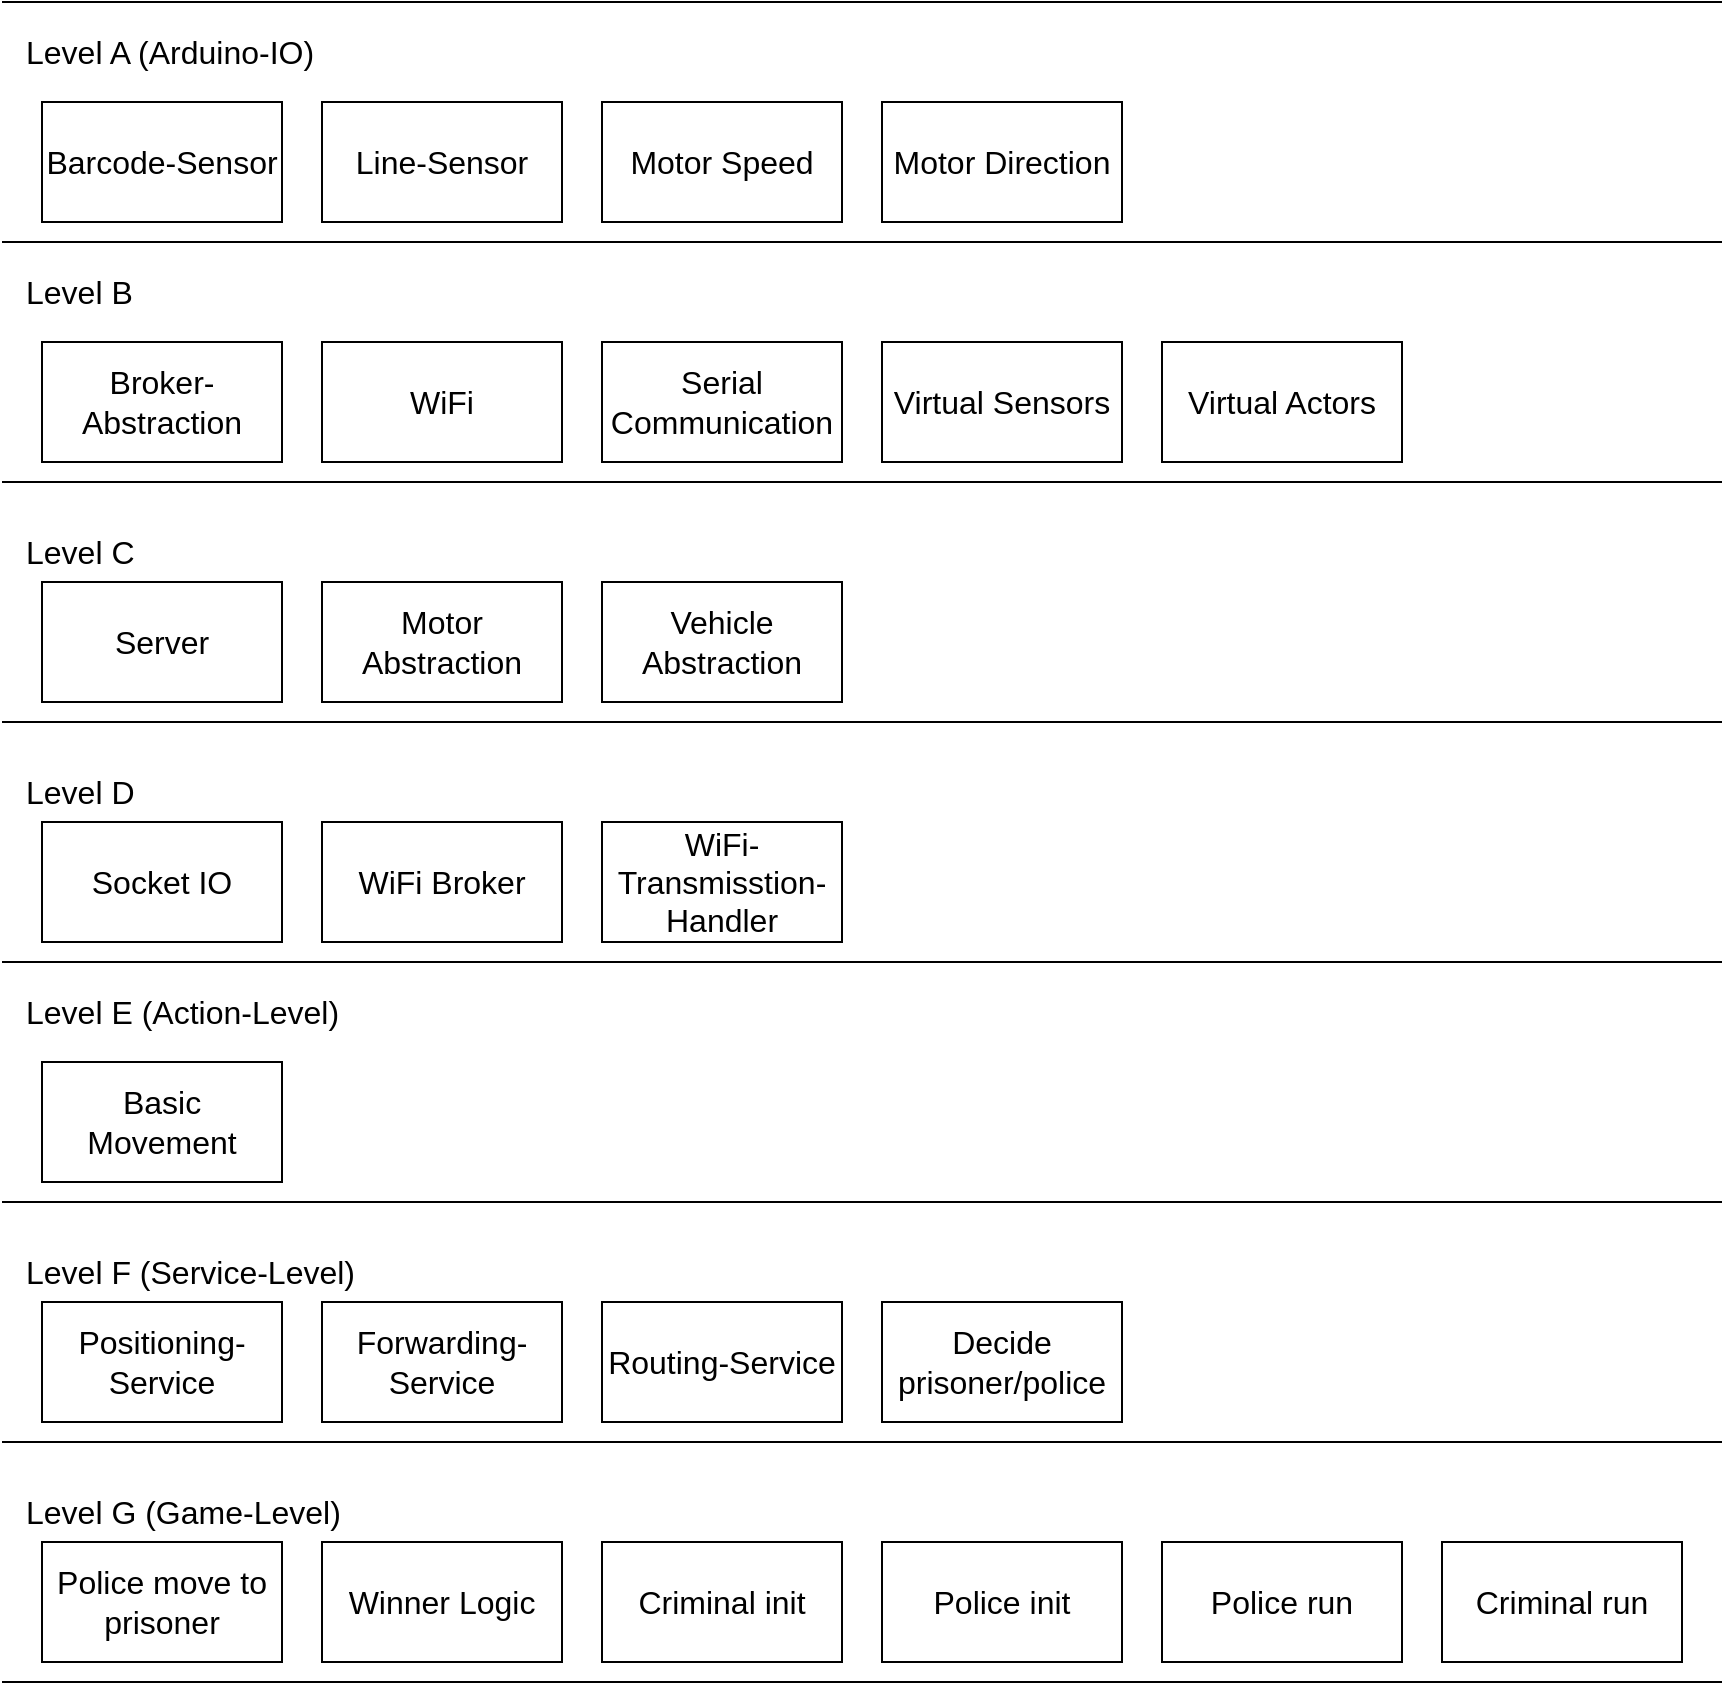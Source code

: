 <mxfile>
    <diagram id="bhCAzqcCvemB1UUbxbCy" name="Page-1">
        <mxGraphModel dx="1138" dy="806" grid="1" gridSize="10" guides="1" tooltips="1" connect="1" arrows="1" fold="1" page="1" pageScale="1" pageWidth="827" pageHeight="1169" math="0" shadow="0">
            <root>
                <mxCell id="0"/>
                <mxCell id="1" parent="0"/>
                <mxCell id="2" value="" style="endArrow=none;html=1;" edge="1" parent="1">
                    <mxGeometry width="50" height="50" relative="1" as="geometry">
                        <mxPoint y="140" as="sourcePoint"/>
                        <mxPoint x="860" y="140" as="targetPoint"/>
                    </mxGeometry>
                </mxCell>
                <mxCell id="3" value="" style="endArrow=none;html=1;" edge="1" parent="1">
                    <mxGeometry width="50" height="50" relative="1" as="geometry">
                        <mxPoint y="260" as="sourcePoint"/>
                        <mxPoint x="860" y="260" as="targetPoint"/>
                    </mxGeometry>
                </mxCell>
                <mxCell id="4" value="" style="endArrow=none;html=1;" edge="1" parent="1">
                    <mxGeometry width="50" height="50" relative="1" as="geometry">
                        <mxPoint y="380" as="sourcePoint"/>
                        <mxPoint x="860" y="380" as="targetPoint"/>
                    </mxGeometry>
                </mxCell>
                <mxCell id="5" value="" style="endArrow=none;html=1;" edge="1" parent="1">
                    <mxGeometry width="50" height="50" relative="1" as="geometry">
                        <mxPoint y="500" as="sourcePoint"/>
                        <mxPoint x="860" y="500" as="targetPoint"/>
                    </mxGeometry>
                </mxCell>
                <mxCell id="7" value="&lt;span style=&quot;color: rgb(0, 0, 0); font-size: medium; font-style: normal; font-weight: 400; letter-spacing: normal; text-indent: 0px; text-transform: none; word-spacing: 0px; text-decoration: none; display: inline; float: none;&quot;&gt;Level A (Arduino-IO)&lt;/span&gt;" style="text;html=1;strokeColor=none;fillColor=none;align=left;verticalAlign=middle;whiteSpace=wrap;rounded=0;" vertex="1" parent="1">
                    <mxGeometry x="10" y="150" width="200" height="30" as="geometry"/>
                </mxCell>
                <mxCell id="8" value="&lt;span style=&quot;color: rgb(0, 0, 0); font-size: medium; font-style: normal; font-weight: 400; letter-spacing: normal; text-indent: 0px; text-transform: none; word-spacing: 0px; text-decoration: none; display: inline; float: none;&quot;&gt;Level B&lt;/span&gt;" style="text;html=1;strokeColor=none;fillColor=none;align=left;verticalAlign=middle;whiteSpace=wrap;rounded=0;" vertex="1" parent="1">
                    <mxGeometry x="10" y="270" width="200" height="30" as="geometry"/>
                </mxCell>
                <mxCell id="9" value="&lt;span style=&quot;color: rgb(0, 0, 0); font-size: medium; font-style: normal; font-weight: 400; letter-spacing: normal; text-indent: 0px; text-transform: none; word-spacing: 0px; text-decoration: none; display: inline; float: none;&quot;&gt;Level D&lt;/span&gt;" style="text;html=1;strokeColor=none;fillColor=none;align=left;verticalAlign=middle;whiteSpace=wrap;rounded=0;" vertex="1" parent="1">
                    <mxGeometry x="10" y="520" width="200" height="30" as="geometry"/>
                </mxCell>
                <mxCell id="10" value="&lt;span style=&quot;color: rgb(0, 0, 0); font-size: medium; font-style: normal; font-weight: 400; letter-spacing: normal; text-indent: 0px; text-transform: none; word-spacing: 0px; text-decoration: none; display: inline; float: none;&quot;&gt;Level C&lt;/span&gt;" style="text;html=1;strokeColor=none;fillColor=none;align=left;verticalAlign=middle;whiteSpace=wrap;rounded=0;" vertex="1" parent="1">
                    <mxGeometry x="10" y="400" width="200" height="30" as="geometry"/>
                </mxCell>
                <mxCell id="11" value="" style="endArrow=none;html=1;" edge="1" parent="1">
                    <mxGeometry width="50" height="50" relative="1" as="geometry">
                        <mxPoint y="620" as="sourcePoint"/>
                        <mxPoint x="860" y="620" as="targetPoint"/>
                    </mxGeometry>
                </mxCell>
                <mxCell id="12" value="" style="endArrow=none;html=1;" edge="1" parent="1">
                    <mxGeometry width="50" height="50" relative="1" as="geometry">
                        <mxPoint y="740" as="sourcePoint"/>
                        <mxPoint x="860" y="740" as="targetPoint"/>
                    </mxGeometry>
                </mxCell>
                <mxCell id="13" value="" style="endArrow=none;html=1;" edge="1" parent="1">
                    <mxGeometry width="50" height="50" relative="1" as="geometry">
                        <mxPoint y="860" as="sourcePoint"/>
                        <mxPoint x="860" y="860" as="targetPoint"/>
                    </mxGeometry>
                </mxCell>
                <mxCell id="14" value="&lt;span style=&quot;color: rgb(0, 0, 0); font-size: medium; font-style: normal; font-weight: 400; letter-spacing: normal; text-indent: 0px; text-transform: none; word-spacing: 0px; text-decoration: none; display: inline; float: none;&quot;&gt;Level E (Action-Level)&lt;/span&gt;" style="text;html=1;strokeColor=none;fillColor=none;align=left;verticalAlign=middle;whiteSpace=wrap;rounded=0;" vertex="1" parent="1">
                    <mxGeometry x="10" y="630" width="200" height="30" as="geometry"/>
                </mxCell>
                <mxCell id="15" value="&lt;span style=&quot;color: rgb(0, 0, 0); font-size: medium; font-style: normal; font-weight: 400; letter-spacing: normal; text-indent: 0px; text-transform: none; word-spacing: 0px; text-decoration: none; display: inline; float: none;&quot;&gt;Level G (Game-Level)&lt;/span&gt;" style="text;html=1;strokeColor=none;fillColor=none;align=left;verticalAlign=middle;whiteSpace=wrap;rounded=0;" vertex="1" parent="1">
                    <mxGeometry x="10" y="880" width="200" height="30" as="geometry"/>
                </mxCell>
                <mxCell id="16" value="&lt;span style=&quot;color: rgb(0, 0, 0); font-size: medium; font-style: normal; font-weight: 400; letter-spacing: normal; text-indent: 0px; text-transform: none; word-spacing: 0px; text-decoration: none; display: inline; float: none;&quot;&gt;Level F (Service-Level)&lt;/span&gt;" style="text;html=1;strokeColor=none;fillColor=none;align=left;verticalAlign=middle;whiteSpace=wrap;rounded=0;" vertex="1" parent="1">
                    <mxGeometry x="10" y="760" width="200" height="30" as="geometry"/>
                </mxCell>
                <mxCell id="18" value="" style="endArrow=none;html=1;" edge="1" parent="1">
                    <mxGeometry width="50" height="50" relative="1" as="geometry">
                        <mxPoint y="980" as="sourcePoint"/>
                        <mxPoint x="860" y="980" as="targetPoint"/>
                    </mxGeometry>
                </mxCell>
                <mxCell id="19" value="&lt;span style=&quot;color: rgb(0, 0, 0); font-size: medium; font-style: normal; font-weight: 400; letter-spacing: normal; text-indent: 0px; text-transform: none; word-spacing: 0px; text-decoration: none; display: inline; float: none;&quot;&gt;Barcode-Sensor&lt;/span&gt;" style="rounded=0;whiteSpace=wrap;html=1;" vertex="1" parent="1">
                    <mxGeometry x="20" y="190" width="120" height="60" as="geometry"/>
                </mxCell>
                <mxCell id="20" value="&lt;span style=&quot;color: rgb(0, 0, 0); font-size: medium; font-style: normal; font-weight: 400; letter-spacing: normal; text-indent: 0px; text-transform: none; word-spacing: 0px; text-decoration: none; display: inline; float: none;&quot;&gt;Line-Sensor&lt;/span&gt;" style="rounded=0;whiteSpace=wrap;html=1;" vertex="1" parent="1">
                    <mxGeometry x="160" y="190" width="120" height="60" as="geometry"/>
                </mxCell>
                <mxCell id="21" value="&lt;span style=&quot;color: rgb(0, 0, 0); font-size: medium; font-style: normal; font-weight: 400; letter-spacing: normal; text-indent: 0px; text-transform: none; word-spacing: 0px; text-decoration: none; display: inline; float: none;&quot;&gt;Motor Speed&lt;/span&gt;" style="rounded=0;whiteSpace=wrap;html=1;" vertex="1" parent="1">
                    <mxGeometry x="300" y="190" width="120" height="60" as="geometry"/>
                </mxCell>
                <mxCell id="22" value="&lt;span style=&quot;color: rgb(0, 0, 0); font-size: medium; font-style: normal; font-weight: 400; letter-spacing: normal; text-indent: 0px; text-transform: none; word-spacing: 0px; text-decoration: none; display: inline; float: none;&quot;&gt;Motor Direction&lt;/span&gt;" style="rounded=0;whiteSpace=wrap;html=1;" vertex="1" parent="1">
                    <mxGeometry x="440" y="190" width="120" height="60" as="geometry"/>
                </mxCell>
                <mxCell id="23" value="&lt;span style=&quot;color: rgb(0 , 0 , 0) ; font-size: medium ; font-style: normal ; font-weight: 400 ; letter-spacing: normal ; text-indent: 0px ; text-transform: none ; word-spacing: 0px ; text-decoration: none ; display: inline ; float: none&quot;&gt;Broker-Abstraction&lt;/span&gt;" style="rounded=0;whiteSpace=wrap;html=1;" vertex="1" parent="1">
                    <mxGeometry x="20" y="310" width="120" height="60" as="geometry"/>
                </mxCell>
                <mxCell id="24" value="&lt;span style=&quot;color: rgb(0, 0, 0); font-size: medium; font-style: normal; font-weight: 400; letter-spacing: normal; text-indent: 0px; text-transform: none; word-spacing: 0px; text-decoration: none; display: inline; float: none;&quot;&gt;WiFi&lt;/span&gt;" style="rounded=0;whiteSpace=wrap;html=1;" vertex="1" parent="1">
                    <mxGeometry x="160" y="310" width="120" height="60" as="geometry"/>
                </mxCell>
                <mxCell id="25" value="&lt;span style=&quot;color: rgb(0, 0, 0); font-size: medium; font-style: normal; font-weight: 400; letter-spacing: normal; text-indent: 0px; text-transform: none; word-spacing: 0px; text-decoration: none; display: inline; float: none;&quot;&gt;Serial Communication&lt;/span&gt;" style="rounded=0;whiteSpace=wrap;html=1;" vertex="1" parent="1">
                    <mxGeometry x="300" y="310" width="120" height="60" as="geometry"/>
                </mxCell>
                <mxCell id="26" value="&lt;span style=&quot;color: rgb(0, 0, 0); font-size: medium; font-style: normal; font-weight: 400; letter-spacing: normal; text-indent: 0px; text-transform: none; word-spacing: 0px; text-decoration: none; display: inline; float: none;&quot;&gt;Virtual Sensors&lt;/span&gt;" style="rounded=0;whiteSpace=wrap;html=1;" vertex="1" parent="1">
                    <mxGeometry x="440" y="310" width="120" height="60" as="geometry"/>
                </mxCell>
                <mxCell id="28" value="&lt;span style=&quot;color: rgb(0, 0, 0); font-size: medium; font-style: normal; font-weight: 400; letter-spacing: normal; text-indent: 0px; text-transform: none; word-spacing: 0px; text-decoration: none; display: inline; float: none;&quot;&gt;Virtual Actors&lt;/span&gt;" style="rounded=0;whiteSpace=wrap;html=1;" vertex="1" parent="1">
                    <mxGeometry x="580" y="310" width="120" height="60" as="geometry"/>
                </mxCell>
                <mxCell id="29" value="&lt;span style=&quot;color: rgb(0, 0, 0); font-size: medium; font-style: normal; font-weight: 400; letter-spacing: normal; text-indent: 0px; text-transform: none; word-spacing: 0px; text-decoration: none; display: inline; float: none;&quot;&gt;Server&lt;/span&gt;" style="rounded=0;whiteSpace=wrap;html=1;" vertex="1" parent="1">
                    <mxGeometry x="20" y="430" width="120" height="60" as="geometry"/>
                </mxCell>
                <mxCell id="30" value="&lt;span style=&quot;color: rgb(0, 0, 0); font-size: medium; font-style: normal; font-weight: 400; letter-spacing: normal; text-indent: 0px; text-transform: none; word-spacing: 0px; text-decoration: none; display: inline; float: none;&quot;&gt;Motor Abstraction&lt;/span&gt;" style="rounded=0;whiteSpace=wrap;html=1;" vertex="1" parent="1">
                    <mxGeometry x="160" y="430" width="120" height="60" as="geometry"/>
                </mxCell>
                <mxCell id="31" value="&lt;span style=&quot;color: rgb(0, 0, 0); font-size: medium; font-style: normal; font-weight: 400; letter-spacing: normal; text-indent: 0px; text-transform: none; word-spacing: 0px; text-decoration: none; display: inline; float: none;&quot;&gt;Vehicle Abstraction&lt;/span&gt;" style="rounded=0;whiteSpace=wrap;html=1;" vertex="1" parent="1">
                    <mxGeometry x="300" y="430" width="120" height="60" as="geometry"/>
                </mxCell>
                <mxCell id="32" value="&lt;span style=&quot;color: rgb(0, 0, 0); font-size: medium; font-style: normal; font-weight: 400; letter-spacing: normal; text-indent: 0px; text-transform: none; word-spacing: 0px; text-decoration: none; display: inline; float: none;&quot;&gt;Socket IO&lt;/span&gt;" style="rounded=0;whiteSpace=wrap;html=1;" vertex="1" parent="1">
                    <mxGeometry x="20" y="550" width="120" height="60" as="geometry"/>
                </mxCell>
                <mxCell id="33" value="&lt;span style=&quot;color: rgb(0, 0, 0); font-size: medium; font-style: normal; font-weight: 400; letter-spacing: normal; text-indent: 0px; text-transform: none; word-spacing: 0px; text-decoration: none; display: inline; float: none;&quot;&gt;WiFi Broker&lt;/span&gt;" style="rounded=0;whiteSpace=wrap;html=1;" vertex="1" parent="1">
                    <mxGeometry x="160" y="550" width="120" height="60" as="geometry"/>
                </mxCell>
                <mxCell id="34" value="&lt;span style=&quot;color: rgb(0, 0, 0); font-size: medium; font-style: normal; font-weight: 400; letter-spacing: normal; text-indent: 0px; text-transform: none; word-spacing: 0px; text-decoration: none; display: inline; float: none;&quot;&gt;WiFi-Transmisstion-Handler&lt;/span&gt;" style="rounded=0;whiteSpace=wrap;html=1;" vertex="1" parent="1">
                    <mxGeometry x="300" y="550" width="120" height="60" as="geometry"/>
                </mxCell>
                <mxCell id="35" value="&lt;span style=&quot;color: rgb(0, 0, 0); font-size: medium; font-style: normal; font-weight: 400; letter-spacing: normal; text-indent: 0px; text-transform: none; word-spacing: 0px; text-decoration: none; display: inline; float: none;&quot;&gt;Basic Movement&lt;/span&gt;" style="rounded=0;whiteSpace=wrap;html=1;" vertex="1" parent="1">
                    <mxGeometry x="20" y="670" width="120" height="60" as="geometry"/>
                </mxCell>
                <mxCell id="36" value="&lt;span style=&quot;color: rgb(0, 0, 0); font-size: medium; font-style: normal; font-weight: 400; letter-spacing: normal; text-indent: 0px; text-transform: none; word-spacing: 0px; text-decoration: none; display: inline; float: none;&quot;&gt;Positioning-Service&lt;/span&gt;" style="rounded=0;whiteSpace=wrap;html=1;" vertex="1" parent="1">
                    <mxGeometry x="20" y="790" width="120" height="60" as="geometry"/>
                </mxCell>
                <mxCell id="37" value="&lt;span style=&quot;color: rgb(0, 0, 0); font-size: medium; font-style: normal; font-weight: 400; letter-spacing: normal; text-indent: 0px; text-transform: none; word-spacing: 0px; text-decoration: none; display: inline; float: none;&quot;&gt;Forwarding-Service&lt;/span&gt;" style="rounded=0;whiteSpace=wrap;html=1;" vertex="1" parent="1">
                    <mxGeometry x="160" y="790" width="120" height="60" as="geometry"/>
                </mxCell>
                <mxCell id="38" value="&lt;span style=&quot;color: rgb(0, 0, 0); font-size: medium; font-style: normal; font-weight: 400; letter-spacing: normal; text-indent: 0px; text-transform: none; word-spacing: 0px; text-decoration: none; display: inline; float: none;&quot;&gt;Routing-Service&lt;/span&gt;" style="rounded=0;whiteSpace=wrap;html=1;" vertex="1" parent="1">
                    <mxGeometry x="300" y="790" width="120" height="60" as="geometry"/>
                </mxCell>
                <mxCell id="39" value="&lt;span style=&quot;color: rgb(0, 0, 0); font-size: medium; font-style: normal; font-weight: 400; letter-spacing: normal; text-indent: 0px; text-transform: none; word-spacing: 0px; text-decoration: none; display: inline; float: none;&quot;&gt;Decide prisoner/police&lt;/span&gt;" style="rounded=0;whiteSpace=wrap;html=1;" vertex="1" parent="1">
                    <mxGeometry x="440" y="790" width="120" height="60" as="geometry"/>
                </mxCell>
                <mxCell id="40" value="&lt;span style=&quot;color: rgb(0, 0, 0); font-size: medium; font-style: normal; font-weight: 400; letter-spacing: normal; text-indent: 0px; text-transform: none; word-spacing: 0px; text-decoration: none; display: inline; float: none;&quot;&gt;Police move to prisoner&lt;/span&gt;" style="rounded=0;whiteSpace=wrap;html=1;" vertex="1" parent="1">
                    <mxGeometry x="20" y="910" width="120" height="60" as="geometry"/>
                </mxCell>
                <mxCell id="41" value="&lt;span style=&quot;color: rgb(0, 0, 0); font-size: medium; font-style: normal; font-weight: 400; letter-spacing: normal; text-indent: 0px; text-transform: none; word-spacing: 0px; text-decoration: none; display: inline; float: none;&quot;&gt;Winner Logic&lt;/span&gt;" style="rounded=0;whiteSpace=wrap;html=1;" vertex="1" parent="1">
                    <mxGeometry x="160" y="910" width="120" height="60" as="geometry"/>
                </mxCell>
                <mxCell id="42" value="&lt;span style=&quot;color: rgb(0, 0, 0); font-size: medium; font-style: normal; font-weight: 400; letter-spacing: normal; text-indent: 0px; text-transform: none; word-spacing: 0px; text-decoration: none; display: inline; float: none;&quot;&gt;Criminal init&lt;/span&gt;" style="rounded=0;whiteSpace=wrap;html=1;" vertex="1" parent="1">
                    <mxGeometry x="300" y="910" width="120" height="60" as="geometry"/>
                </mxCell>
                <mxCell id="43" value="&lt;span style=&quot;color: rgb(0, 0, 0); font-size: medium; font-style: normal; font-weight: 400; letter-spacing: normal; text-indent: 0px; text-transform: none; word-spacing: 0px; text-decoration: none; display: inline; float: none;&quot;&gt;Police init&lt;/span&gt;" style="rounded=0;whiteSpace=wrap;html=1;" vertex="1" parent="1">
                    <mxGeometry x="440" y="910" width="120" height="60" as="geometry"/>
                </mxCell>
                <mxCell id="44" value="&lt;span style=&quot;color: rgb(0, 0, 0); font-size: medium; font-style: normal; font-weight: 400; letter-spacing: normal; text-indent: 0px; text-transform: none; word-spacing: 0px; text-decoration: none; display: inline; float: none;&quot;&gt;Police run&lt;/span&gt;" style="rounded=0;whiteSpace=wrap;html=1;" vertex="1" parent="1">
                    <mxGeometry x="580" y="910" width="120" height="60" as="geometry"/>
                </mxCell>
                <mxCell id="45" value="&lt;span style=&quot;color: rgb(0, 0, 0); font-size: medium; font-style: normal; font-weight: 400; letter-spacing: normal; text-indent: 0px; text-transform: none; word-spacing: 0px; text-decoration: none; display: inline; float: none;&quot;&gt;Criminal run&lt;/span&gt;" style="rounded=0;whiteSpace=wrap;html=1;" vertex="1" parent="1">
                    <mxGeometry x="720" y="910" width="120" height="60" as="geometry"/>
                </mxCell>
            </root>
        </mxGraphModel>
    </diagram>
</mxfile>